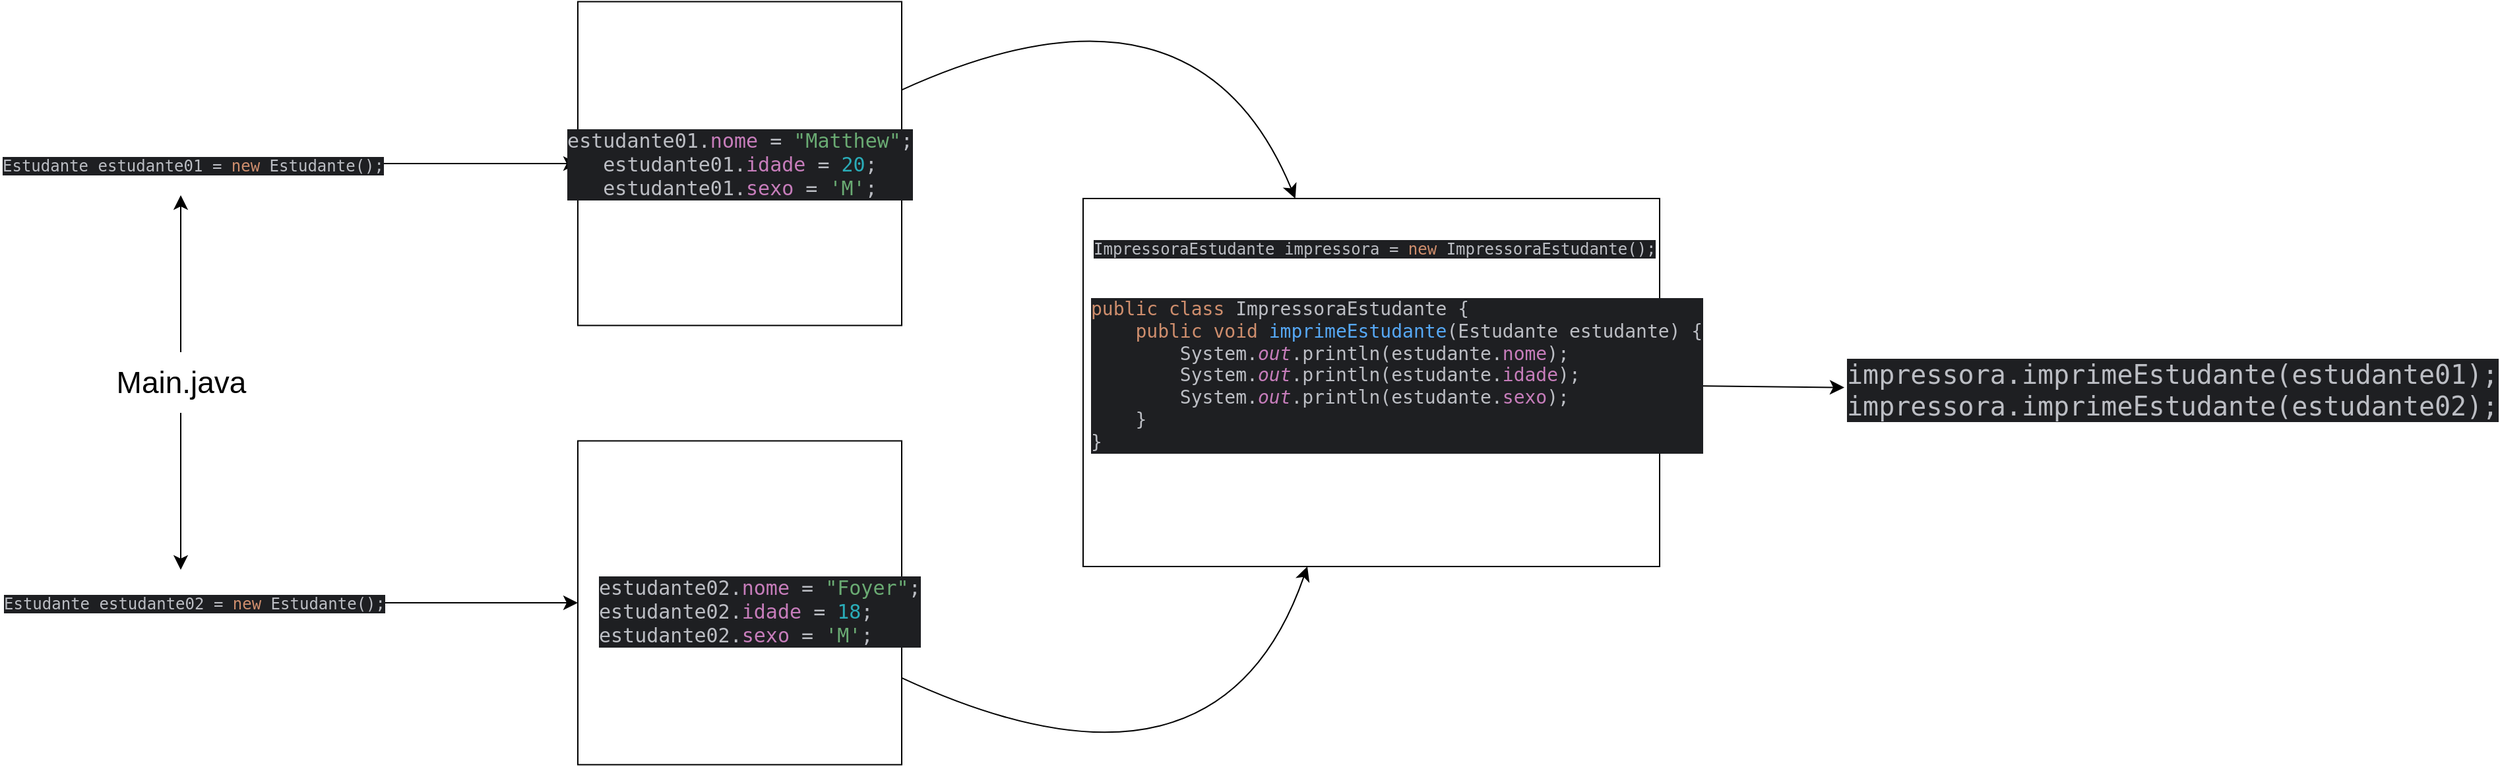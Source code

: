 <mxfile version="26.2.5">
  <diagram name="Página-1" id="Ey6L-FTHbJj4TmoRh0M2">
    <mxGraphModel dx="1846" dy="2439" grid="0" gridSize="10" guides="1" tooltips="1" connect="1" arrows="1" fold="1" page="0" pageScale="1" pageWidth="827" pageHeight="1169" math="0" shadow="0">
      <root>
        <mxCell id="0" />
        <mxCell id="1" parent="0" />
        <mxCell id="tC1NBLTRWVenez_bApRF-6" style="edgeStyle=none;curved=1;rounded=0;orthogonalLoop=1;jettySize=auto;html=1;fontSize=12;startSize=8;endSize=8;" edge="1" parent="1">
          <mxGeometry relative="1" as="geometry">
            <mxPoint x="-293" y="-760" as="sourcePoint" />
            <mxPoint x="-129" y="-760" as="targetPoint" />
          </mxGeometry>
        </mxCell>
        <mxCell id="tC1NBLTRWVenez_bApRF-2" value="&lt;div style=&quot;background-color:#1e1f22;color:#bcbec4&quot;&gt;&lt;pre style=&quot;font-family:&#39;JetBrains Mono&#39;,monospace;font-size:9,8pt;&quot;&gt;Estudante estudante01 = &lt;span style=&quot;color:#cf8e6d;&quot;&gt;new &lt;/span&gt;Estudante();&lt;/pre&gt;&lt;/div&gt;" style="text;whiteSpace=wrap;html=1;" vertex="1" parent="1">
          <mxGeometry x="-567" y="-784" width="274" height="48" as="geometry" />
        </mxCell>
        <mxCell id="tC1NBLTRWVenez_bApRF-7" style="edgeStyle=none;curved=1;rounded=0;orthogonalLoop=1;jettySize=auto;html=1;fontSize=12;startSize=8;endSize=8;entryX=0;entryY=0.5;entryDx=0;entryDy=0;" edge="1" parent="1" source="tC1NBLTRWVenez_bApRF-3" target="tC1NBLTRWVenez_bApRF-8">
          <mxGeometry relative="1" as="geometry">
            <mxPoint x="-142" y="-427" as="targetPoint" />
          </mxGeometry>
        </mxCell>
        <mxCell id="tC1NBLTRWVenez_bApRF-3" value="&lt;div style=&quot;background-color:#1e1f22;color:#bcbec4&quot;&gt;&lt;pre style=&quot;font-family:&#39;JetBrains Mono&#39;,monospace;font-size:9,8pt;&quot;&gt;Estudante estudante02 = &lt;span style=&quot;color:#cf8e6d;&quot;&gt;new &lt;/span&gt;Estudante();&lt;br&gt;&lt;/pre&gt;&lt;/div&gt;" style="text;whiteSpace=wrap;html=1;" vertex="1" parent="1">
          <mxGeometry x="-566.5" y="-452" width="273" height="50" as="geometry" />
        </mxCell>
        <mxCell id="tC1NBLTRWVenez_bApRF-18" style="edgeStyle=none;curved=1;rounded=0;orthogonalLoop=1;jettySize=auto;html=1;fontSize=12;startSize=8;endSize=8;" edge="1" parent="1" source="tC1NBLTRWVenez_bApRF-4" target="tC1NBLTRWVenez_bApRF-16">
          <mxGeometry relative="1" as="geometry">
            <Array as="points">
              <mxPoint x="339" y="-917" />
            </Array>
          </mxGeometry>
        </mxCell>
        <mxCell id="tC1NBLTRWVenez_bApRF-4" value="&lt;div style=&quot;background-color: rgb(30, 31, 34); color: rgb(188, 190, 196);&quot;&gt;&lt;pre style=&quot;font-family:&#39;JetBrains Mono&#39;,monospace;font-size:9,8pt;&quot;&gt;&lt;font style=&quot;font-size: 15px;&quot;&gt;estudante01.&lt;span style=&quot;color: rgb(199, 125, 187);&quot;&gt;nome &lt;/span&gt;= &lt;span style=&quot;color: rgb(106, 171, 115);&quot;&gt;&quot;Matthew&quot;&lt;/span&gt;;&lt;br&gt;estudante01.&lt;span style=&quot;color: rgb(199, 125, 187);&quot;&gt;idade &lt;/span&gt;= &lt;span style=&quot;color: rgb(42, 172, 184);&quot;&gt;20&lt;/span&gt;;&lt;br&gt;estudante01.&lt;span style=&quot;color: rgb(199, 125, 187);&quot;&gt;sexo &lt;/span&gt;= &lt;span style=&quot;color: rgb(106, 171, 115);&quot;&gt;&#39;M&#39;&lt;/span&gt;;&lt;/font&gt;&lt;/pre&gt;&lt;/div&gt;" style="whiteSpace=wrap;html=1;aspect=fixed;" vertex="1" parent="1">
          <mxGeometry x="-129" y="-882.75" width="245.5" height="245.5" as="geometry" />
        </mxCell>
        <mxCell id="tC1NBLTRWVenez_bApRF-19" style="edgeStyle=none;curved=1;rounded=0;orthogonalLoop=1;jettySize=auto;html=1;fontSize=12;startSize=8;endSize=8;" edge="1" parent="1" source="tC1NBLTRWVenez_bApRF-8" target="tC1NBLTRWVenez_bApRF-16">
          <mxGeometry relative="1" as="geometry">
            <Array as="points">
              <mxPoint x="356" y="-259" />
            </Array>
          </mxGeometry>
        </mxCell>
        <mxCell id="tC1NBLTRWVenez_bApRF-8" value="" style="whiteSpace=wrap;html=1;aspect=fixed;" vertex="1" parent="1">
          <mxGeometry x="-129" y="-549.75" width="245.5" height="245.5" as="geometry" />
        </mxCell>
        <mxCell id="tC1NBLTRWVenez_bApRF-9" value="&lt;div style=&quot;background-color: rgb(30, 31, 34); color: rgb(188, 190, 196);&quot;&gt;&lt;pre style=&quot;font-family:&#39;JetBrains Mono&#39;,monospace;font-size:9,8pt;&quot;&gt;&lt;font style=&quot;font-size: 15px;&quot;&gt;estudante02.&lt;span style=&quot;color: rgb(199, 125, 187);&quot;&gt;nome &lt;/span&gt;= &lt;span style=&quot;color: rgb(106, 171, 115);&quot;&gt;&quot;Foyer&quot;&lt;/span&gt;;&lt;br&gt;estudante02.&lt;span style=&quot;color: rgb(199, 125, 187);&quot;&gt;idade &lt;/span&gt;= &lt;span style=&quot;color: rgb(42, 172, 184);&quot;&gt;18&lt;/span&gt;;&lt;br&gt;estudante02.&lt;span style=&quot;color: rgb(199, 125, 187);&quot;&gt;sexo &lt;/span&gt;= &lt;span style=&quot;color: rgb(106, 171, 115);&quot;&gt;&#39;M&#39;&lt;/span&gt;;&lt;/font&gt;&lt;/pre&gt;&lt;/div&gt;" style="text;whiteSpace=wrap;html=1;" vertex="1" parent="1">
          <mxGeometry x="-115" y="-466" width="206" height="90" as="geometry" />
        </mxCell>
        <mxCell id="tC1NBLTRWVenez_bApRF-12" style="edgeStyle=none;curved=1;rounded=0;orthogonalLoop=1;jettySize=auto;html=1;entryX=0.5;entryY=1;entryDx=0;entryDy=0;fontSize=12;startSize=8;endSize=8;" edge="1" parent="1" source="tC1NBLTRWVenez_bApRF-10" target="tC1NBLTRWVenez_bApRF-2">
          <mxGeometry relative="1" as="geometry" />
        </mxCell>
        <mxCell id="tC1NBLTRWVenez_bApRF-13" style="edgeStyle=none;curved=1;rounded=0;orthogonalLoop=1;jettySize=auto;html=1;entryX=0.5;entryY=0;entryDx=0;entryDy=0;fontSize=12;startSize=8;endSize=8;" edge="1" parent="1" source="tC1NBLTRWVenez_bApRF-10" target="tC1NBLTRWVenez_bApRF-3">
          <mxGeometry relative="1" as="geometry" />
        </mxCell>
        <mxCell id="tC1NBLTRWVenez_bApRF-10" value="&lt;font style=&quot;font-size: 23px;&quot;&gt;Main.java&lt;/font&gt;" style="text;strokeColor=none;align=center;fillColor=none;html=1;verticalAlign=middle;whiteSpace=wrap;rounded=0;fontSize=16;" vertex="1" parent="1">
          <mxGeometry x="-485.5" y="-617" width="111" height="46" as="geometry" />
        </mxCell>
        <mxCell id="tC1NBLTRWVenez_bApRF-22" style="edgeStyle=none;curved=1;rounded=0;orthogonalLoop=1;jettySize=auto;html=1;fontSize=12;startSize=8;endSize=8;" edge="1" parent="1" source="tC1NBLTRWVenez_bApRF-16" target="tC1NBLTRWVenez_bApRF-21">
          <mxGeometry relative="1" as="geometry" />
        </mxCell>
        <mxCell id="tC1NBLTRWVenez_bApRF-16" value="" style="rounded=0;whiteSpace=wrap;html=1;" vertex="1" parent="1">
          <mxGeometry x="254" y="-733.5" width="437" height="279" as="geometry" />
        </mxCell>
        <mxCell id="tC1NBLTRWVenez_bApRF-17" value="&lt;div style=&quot;background-color: rgb(30, 31, 34); color: rgb(188, 190, 196);&quot;&gt;&lt;pre style=&quot;font-family:&#39;JetBrains Mono&#39;,monospace;font-size:9,8pt;&quot;&gt;&lt;font style=&quot;font-size: 14px;&quot;&gt;&lt;span style=&quot;color: rgb(207, 142, 109);&quot;&gt;public class &lt;/span&gt;ImpressoraEstudante {&lt;br&gt;    &lt;span style=&quot;color: rgb(207, 142, 109);&quot;&gt;public void &lt;/span&gt;&lt;span style=&quot;color: rgb(86, 168, 245);&quot;&gt;imprimeEstudante&lt;/span&gt;(Estudante estudante) {&lt;br&gt;        System.&lt;span style=&quot;color: rgb(199, 125, 187); font-style: italic;&quot;&gt;out&lt;/span&gt;.println(estudante.&lt;span style=&quot;color: rgb(199, 125, 187);&quot;&gt;nome&lt;/span&gt;);        &lt;br&gt;        System.&lt;span style=&quot;color: rgb(199, 125, 187); font-style: italic;&quot;&gt;out&lt;/span&gt;.println(estudante.&lt;span style=&quot;color: rgb(199, 125, 187);&quot;&gt;idade&lt;/span&gt;);        &lt;br&gt;        System.&lt;span style=&quot;color: rgb(199, 125, 187); font-style: italic;&quot;&gt;out&lt;/span&gt;.println(estudante.&lt;span style=&quot;color: rgb(199, 125, 187);&quot;&gt;sexo&lt;/span&gt;);        &lt;br&gt;    }&lt;br&gt;}&lt;/font&gt;&lt;/pre&gt;&lt;/div&gt;" style="text;whiteSpace=wrap;html=1;" vertex="1" parent="1">
          <mxGeometry x="258" y="-677" width="366" height="122" as="geometry" />
        </mxCell>
        <mxCell id="tC1NBLTRWVenez_bApRF-20" value="&lt;div style=&quot;background-color:#1e1f22;color:#bcbec4&quot;&gt;&lt;pre style=&quot;font-family:&#39;JetBrains Mono&#39;,monospace;font-size:9,8pt;&quot;&gt;ImpressoraEstudante impressora = &lt;span style=&quot;color:#cf8e6d;&quot;&gt;new &lt;/span&gt;ImpressoraEstudante();&lt;/pre&gt;&lt;/div&gt;" style="text;whiteSpace=wrap;html=1;" vertex="1" parent="1">
          <mxGeometry x="260.005" y="-721.004" width="417" height="60" as="geometry" />
        </mxCell>
        <mxCell id="tC1NBLTRWVenez_bApRF-21" value="&lt;div style=&quot;background-color: rgb(30, 31, 34); color: rgb(188, 190, 196);&quot;&gt;&lt;pre style=&quot;font-family:&#39;JetBrains Mono&#39;,monospace;font-size:9,8pt;&quot;&gt;&lt;font style=&quot;font-size: 20px;&quot;&gt;impressora.imprimeEstudante(estudante01);&lt;br&gt;impressora.imprimeEstudante(estudante02);&lt;/font&gt;&lt;/pre&gt;&lt;/div&gt;" style="text;whiteSpace=wrap;html=1;" vertex="1" parent="1">
          <mxGeometry x="831" y="-631.5" width="465" height="87.5" as="geometry" />
        </mxCell>
      </root>
    </mxGraphModel>
  </diagram>
</mxfile>
